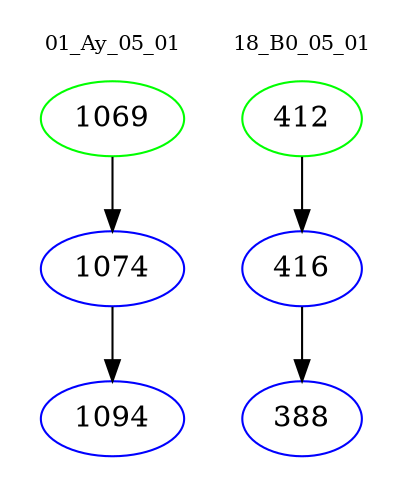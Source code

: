 digraph{
subgraph cluster_0 {
color = white
label = "01_Ay_05_01";
fontsize=10;
T0_1069 [label="1069", color="green"]
T0_1069 -> T0_1074 [color="black"]
T0_1074 [label="1074", color="blue"]
T0_1074 -> T0_1094 [color="black"]
T0_1094 [label="1094", color="blue"]
}
subgraph cluster_1 {
color = white
label = "18_B0_05_01";
fontsize=10;
T1_412 [label="412", color="green"]
T1_412 -> T1_416 [color="black"]
T1_416 [label="416", color="blue"]
T1_416 -> T1_388 [color="black"]
T1_388 [label="388", color="blue"]
}
}
